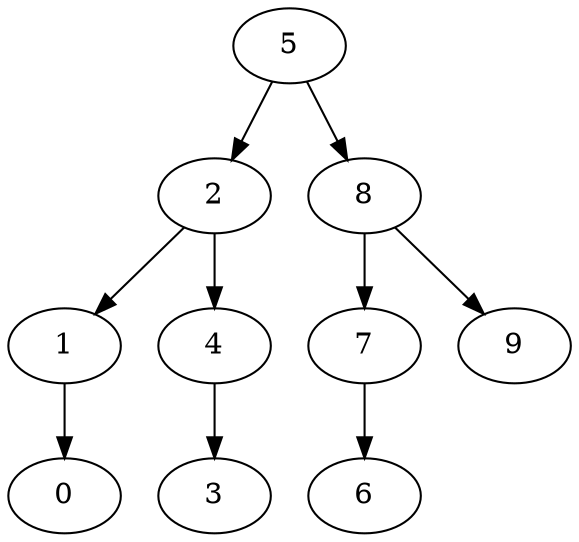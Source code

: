 digraph G {
	5 [label=5]
	5 -> 2
	2 [label=2]
	2 -> 1
	1 [label=1]
	1 -> 0
	0 [label=0]
	2 -> 4
	4 [label=4]
	4 -> 3
	3 [label=3]
	5 -> 8
	8 [label=8]
	8 -> 7
	7 [label=7]
	7 -> 6
	6 [label=6]
	8 -> 9
	9 [label=9]
}
